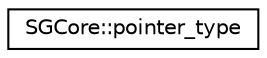 digraph "Graphical Class Hierarchy"
{
 // LATEX_PDF_SIZE
  edge [fontname="Helvetica",fontsize="10",labelfontname="Helvetica",labelfontsize="10"];
  node [fontname="Helvetica",fontsize="10",shape=record];
  rankdir="LR";
  Node0 [label="SGCore::pointer_type",height=0.2,width=0.4,color="black", fillcolor="white", style="filled",URL="$structSGCore_1_1pointer__type.html",tooltip=" "];
}
